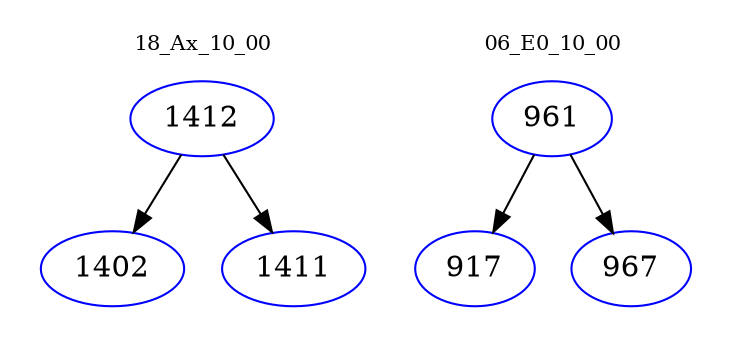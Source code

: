 digraph{
subgraph cluster_0 {
color = white
label = "18_Ax_10_00";
fontsize=10;
T0_1412 [label="1412", color="blue"]
T0_1412 -> T0_1402 [color="black"]
T0_1402 [label="1402", color="blue"]
T0_1412 -> T0_1411 [color="black"]
T0_1411 [label="1411", color="blue"]
}
subgraph cluster_1 {
color = white
label = "06_E0_10_00";
fontsize=10;
T1_961 [label="961", color="blue"]
T1_961 -> T1_917 [color="black"]
T1_917 [label="917", color="blue"]
T1_961 -> T1_967 [color="black"]
T1_967 [label="967", color="blue"]
}
}
